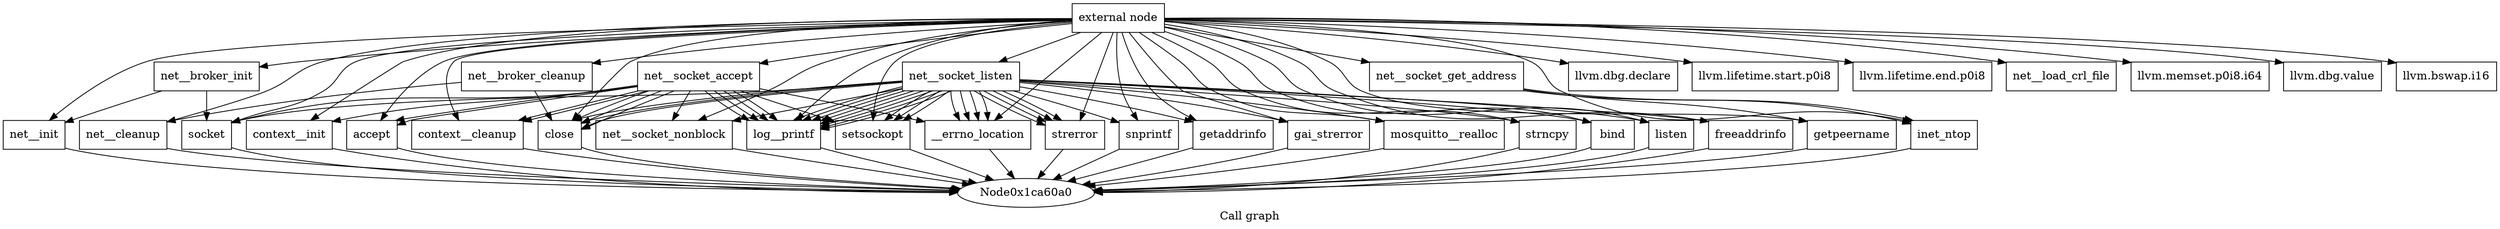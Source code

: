 digraph "Call graph" {
	label="Call graph";

	Node0x1ca6a40 [shape=record,label="{external node}"];
	Node0x1ca6a40 -> Node0x1ca6d20;
	Node0x1ca6a40 -> Node0x1ca6b60;
	Node0x1ca6a40 -> Node0x1ca63f0;
	Node0x1ca6a40 -> Node0x1cfe0b0;
	Node0x1ca6a40 -> Node0x1d15430;
	Node0x1ca6a40 -> Node0x1cece10;
	Node0x1ca6a40 -> Node0x1c9ace0;
	Node0x1ca6a40 -> Node0x1ccd650;
	Node0x1ca6a40 -> Node0x1ccd6c0;
	Node0x1ca6a40 -> Node0x1cf9590;
	Node0x1ca6a40 -> Node0x1cf95f0;
	Node0x1ca6a40 -> Node0x1cf95c0;
	Node0x1ca6a40 -> Node0x1ccd490;
	Node0x1ca6a40 -> Node0x1ccd500;
	Node0x1ca6a40 -> Node0x1ccd820;
	Node0x1ca6a40 -> Node0x1ccd570;
	Node0x1ca6a40 -> Node0x1ccd5e0;
	Node0x1ca6a40 -> Node0x1ccd8f0;
	Node0x1ca6a40 -> Node0x1ccd960;
	Node0x1ca6a40 -> Node0x1ccd990;
	Node0x1ca6a40 -> Node0x1cb0520;
	Node0x1ca6a40 -> Node0x1cafd90;
	Node0x1ca6a40 -> Node0x1cafd20;
	Node0x1ca6a40 -> Node0x1cafeb0;
	Node0x1ca6a40 -> Node0x1caff20;
	Node0x1ca6a40 -> Node0x1cb03a0;
	Node0x1ca6a40 -> Node0x1cb0410;
	Node0x1ca6a40 -> Node0x1cb0480;
	Node0x1ca6a40 -> Node0x1c9aee0;
	Node0x1ca6a40 -> Node0x1c9af50;
	Node0x1ca6a40 -> Node0x1c9aff0;
	Node0x1ca6a40 -> Node0x1cafe40;
	Node0x1ca6a40 -> Node0x1c9b0c0;
	Node0x1ca6a40 -> Node0x1c9b940;
	Node0x1ca6d20 [shape=record,label="{net__broker_init}"];
	Node0x1ca6d20 -> Node0x1ca6b60;
	Node0x1ca6d20 -> Node0x1ca63f0;
	Node0x1d15430 [shape=record,label="{close}"];
	Node0x1d15430 -> Node0x1ca60a0;
	Node0x1ca6b60 [shape=record,label="{socket}"];
	Node0x1ca6b60 -> Node0x1ca60a0;
	Node0x1ca63f0 [shape=record,label="{net__init}"];
	Node0x1ca63f0 -> Node0x1ca60a0;
	Node0x1cfe0b0 [shape=record,label="{net__broker_cleanup}"];
	Node0x1cfe0b0 -> Node0x1d15430;
	Node0x1cfe0b0 -> Node0x1cece10;
	Node0x1cece10 [shape=record,label="{net__cleanup}"];
	Node0x1cece10 -> Node0x1ca60a0;
	Node0x1c9ace0 [shape=record,label="{net__socket_accept}"];
	Node0x1c9ace0 -> Node0x1cf9590;
	Node0x1c9ace0 -> Node0x1cf95f0;
	Node0x1c9ace0 -> Node0x1d15430;
	Node0x1c9ace0 -> Node0x1cf9590;
	Node0x1c9ace0 -> Node0x1d15430;
	Node0x1c9ace0 -> Node0x1ca6b60;
	Node0x1c9ace0 -> Node0x1cf95c0;
	Node0x1c9ace0 -> Node0x1ccd490;
	Node0x1c9ace0 -> Node0x1ccd500;
	Node0x1c9ace0 -> Node0x1cf95c0;
	Node0x1c9ace0 -> Node0x1ccd570;
	Node0x1c9ace0 -> Node0x1d15430;
	Node0x1c9ace0 -> Node0x1ccd5e0;
	Node0x1c9ace0 -> Node0x1cf95c0;
	Node0x1c9ace0 -> Node0x1ccd5e0;
	Node0x1c9ace0 -> Node0x1cf95c0;
	Node0x1ccd650 [shape=record,label="{llvm.dbg.declare}"];
	Node0x1ccd6c0 [shape=record,label="{llvm.lifetime.start.p0i8}"];
	Node0x1cf9590 [shape=record,label="{accept}"];
	Node0x1cf9590 -> Node0x1ca60a0;
	Node0x1cf95f0 [shape=record,label="{__errno_location}"];
	Node0x1cf95f0 -> Node0x1ca60a0;
	Node0x1cf95c0 [shape=record,label="{log__printf}"];
	Node0x1cf95c0 -> Node0x1ca60a0;
	Node0x1ccd490 [shape=record,label="{net__socket_nonblock}"];
	Node0x1ccd490 -> Node0x1ca60a0;
	Node0x1ccd500 [shape=record,label="{setsockopt}"];
	Node0x1ccd500 -> Node0x1ca60a0;
	Node0x1ccd820 [shape=record,label="{llvm.lifetime.end.p0i8}"];
	Node0x1ccd570 [shape=record,label="{context__init}"];
	Node0x1ccd570 -> Node0x1ca60a0;
	Node0x1ccd5e0 [shape=record,label="{context__cleanup}"];
	Node0x1ccd5e0 -> Node0x1ca60a0;
	Node0x1ccd8f0 [shape=record,label="{net__load_crl_file}"];
	Node0x1ccd960 [shape=record,label="{net__socket_listen}"];
	Node0x1ccd960 -> Node0x1ccd990;
	Node0x1ccd960 -> Node0x1cafd90;
	Node0x1ccd960 -> Node0x1cafd20;
	Node0x1ccd960 -> Node0x1cf95c0;
	Node0x1ccd960 -> Node0x1cf95c0;
	Node0x1ccd960 -> Node0x1ca6b60;
	Node0x1ccd960 -> Node0x1cf95f0;
	Node0x1ccd960 -> Node0x1cafe40;
	Node0x1ccd960 -> Node0x1cf95c0;
	Node0x1ccd960 -> Node0x1cafeb0;
	Node0x1ccd960 -> Node0x1cf95c0;
	Node0x1ccd960 -> Node0x1ccd500;
	Node0x1ccd960 -> Node0x1ccd500;
	Node0x1ccd960 -> Node0x1ccd490;
	Node0x1ccd960 -> Node0x1caff20;
	Node0x1ccd960 -> Node0x1cf95c0;
	Node0x1ccd960 -> Node0x1ccd500;
	Node0x1ccd960 -> Node0x1cf95f0;
	Node0x1ccd960 -> Node0x1cafe40;
	Node0x1ccd960 -> Node0x1cf95c0;
	Node0x1ccd960 -> Node0x1d15430;
	Node0x1ccd960 -> Node0x1cb03a0;
	Node0x1ccd960 -> Node0x1cf95f0;
	Node0x1ccd960 -> Node0x1cafe40;
	Node0x1ccd960 -> Node0x1cf95c0;
	Node0x1ccd960 -> Node0x1d15430;
	Node0x1ccd960 -> Node0x1cb0410;
	Node0x1ccd960 -> Node0x1cf95f0;
	Node0x1ccd960 -> Node0x1cafe40;
	Node0x1ccd960 -> Node0x1cf95c0;
	Node0x1ccd960 -> Node0x1d15430;
	Node0x1ccd960 -> Node0x1cb0480;
	Node0x1ccd990 [shape=record,label="{snprintf}"];
	Node0x1ccd990 -> Node0x1ca60a0;
	Node0x1cb0520 [shape=record,label="{llvm.memset.p0i8.i64}"];
	Node0x1cafd90 [shape=record,label="{getaddrinfo}"];
	Node0x1cafd90 -> Node0x1ca60a0;
	Node0x1cafd20 [shape=record,label="{gai_strerror}"];
	Node0x1cafd20 -> Node0x1ca60a0;
	Node0x1cafeb0 [shape=record,label="{mosquitto__realloc}"];
	Node0x1cafeb0 -> Node0x1ca60a0;
	Node0x1caff20 [shape=record,label="{strncpy}"];
	Node0x1caff20 -> Node0x1ca60a0;
	Node0x1cb03a0 [shape=record,label="{bind}"];
	Node0x1cb03a0 -> Node0x1ca60a0;
	Node0x1cb0410 [shape=record,label="{listen}"];
	Node0x1cb0410 -> Node0x1ca60a0;
	Node0x1cb0480 [shape=record,label="{freeaddrinfo}"];
	Node0x1cb0480 -> Node0x1ca60a0;
	Node0x1c9aee0 [shape=record,label="{net__socket_get_address}"];
	Node0x1c9aee0 -> Node0x1c9af50;
	Node0x1c9aee0 -> Node0x1c9aff0;
	Node0x1c9aee0 -> Node0x1c9aff0;
	Node0x1c9af50 [shape=record,label="{getpeername}"];
	Node0x1c9af50 -> Node0x1ca60a0;
	Node0x1c9aff0 [shape=record,label="{inet_ntop}"];
	Node0x1c9aff0 -> Node0x1ca60a0;
	Node0x1cafe40 [shape=record,label="{strerror}"];
	Node0x1cafe40 -> Node0x1ca60a0;
	Node0x1c9b0c0 [shape=record,label="{llvm.dbg.value}"];
	Node0x1c9b940 [shape=record,label="{llvm.bswap.i16}"];
}
